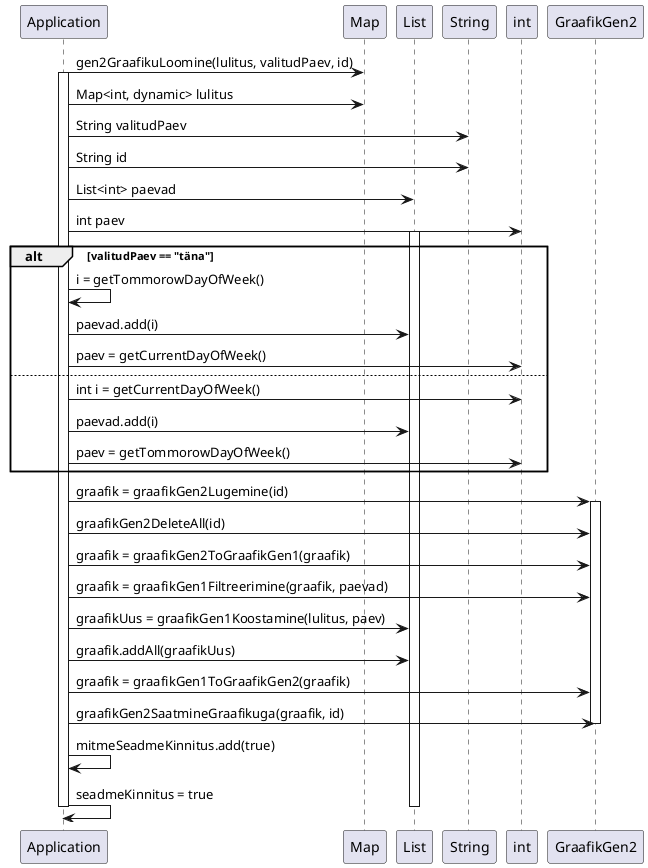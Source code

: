 @startuml graafik

participant Application as App
participant Map as Map
participant List as List
participant String as String
participant int as int
participant GraafikGen2 as GraafikGen2

App -> Map: gen2GraafikuLoomine(lulitus, valitudPaev, id)
activate App

App -> Map: Map<int, dynamic> lulitus
App -> String: String valitudPaev
App -> String: String id

App -> List: List<int> paevad
App -> int: int paev
activate List

alt valitudPaev == "täna"
    App -> App: i = getTommorowDayOfWeek()
    App -> List: paevad.add(i)
    App -> int: paev = getCurrentDayOfWeek()
else
    App -> int: int i = getCurrentDayOfWeek()
    App -> List: paevad.add(i)
    App -> int: paev = getTommorowDayOfWeek()
end

App -> GraafikGen2: graafik = graafikGen2Lugemine(id)
activate GraafikGen2

App -> GraafikGen2: graafikGen2DeleteAll(id)

App -> GraafikGen2: graafik = graafikGen2ToGraafikGen1(graafik)
App -> GraafikGen2: graafik = graafikGen1Filtreerimine(graafik, paevad)
App -> List: graafikUus = graafikGen1Koostamine(lulitus, paev)
App -> List: graafik.addAll(graafikUus)
App -> GraafikGen2: graafik = graafikGen1ToGraafikGen2(graafik)
App -> GraafikGen2: graafikGen2SaatmineGraafikuga(graafik, id)
deactivate GraafikGen2

App -> App: mitmeSeadmeKinnitus.add(true)
App -> App: seadmeKinnitus = true

deactivate List
deactivate App

@enduml